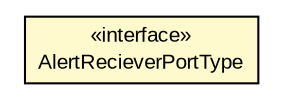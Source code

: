 #!/usr/local/bin/dot
#
# Class diagram 
# Generated by UMLGraph version R5_6-24-gf6e263 (http://www.umlgraph.org/)
#

digraph G {
	edge [fontname="arial",fontsize=10,labelfontname="arial",labelfontsize=10];
	node [fontname="arial",fontsize=10,shape=plaintext];
	nodesep=0.25;
	ranksep=0.5;
	// org.miloss.fgsms.plugins.sla.alertservice.AlertRecieverPortType
	c132734 [label=<<table title="org.miloss.fgsms.plugins.sla.alertservice.AlertRecieverPortType" border="0" cellborder="1" cellspacing="0" cellpadding="2" port="p" bgcolor="lemonChiffon" href="./AlertRecieverPortType.html">
		<tr><td><table border="0" cellspacing="0" cellpadding="1">
<tr><td align="center" balign="center"> &#171;interface&#187; </td></tr>
<tr><td align="center" balign="center"> AlertRecieverPortType </td></tr>
		</table></td></tr>
		</table>>, URL="./AlertRecieverPortType.html", fontname="arial", fontcolor="black", fontsize=10.0];
}

